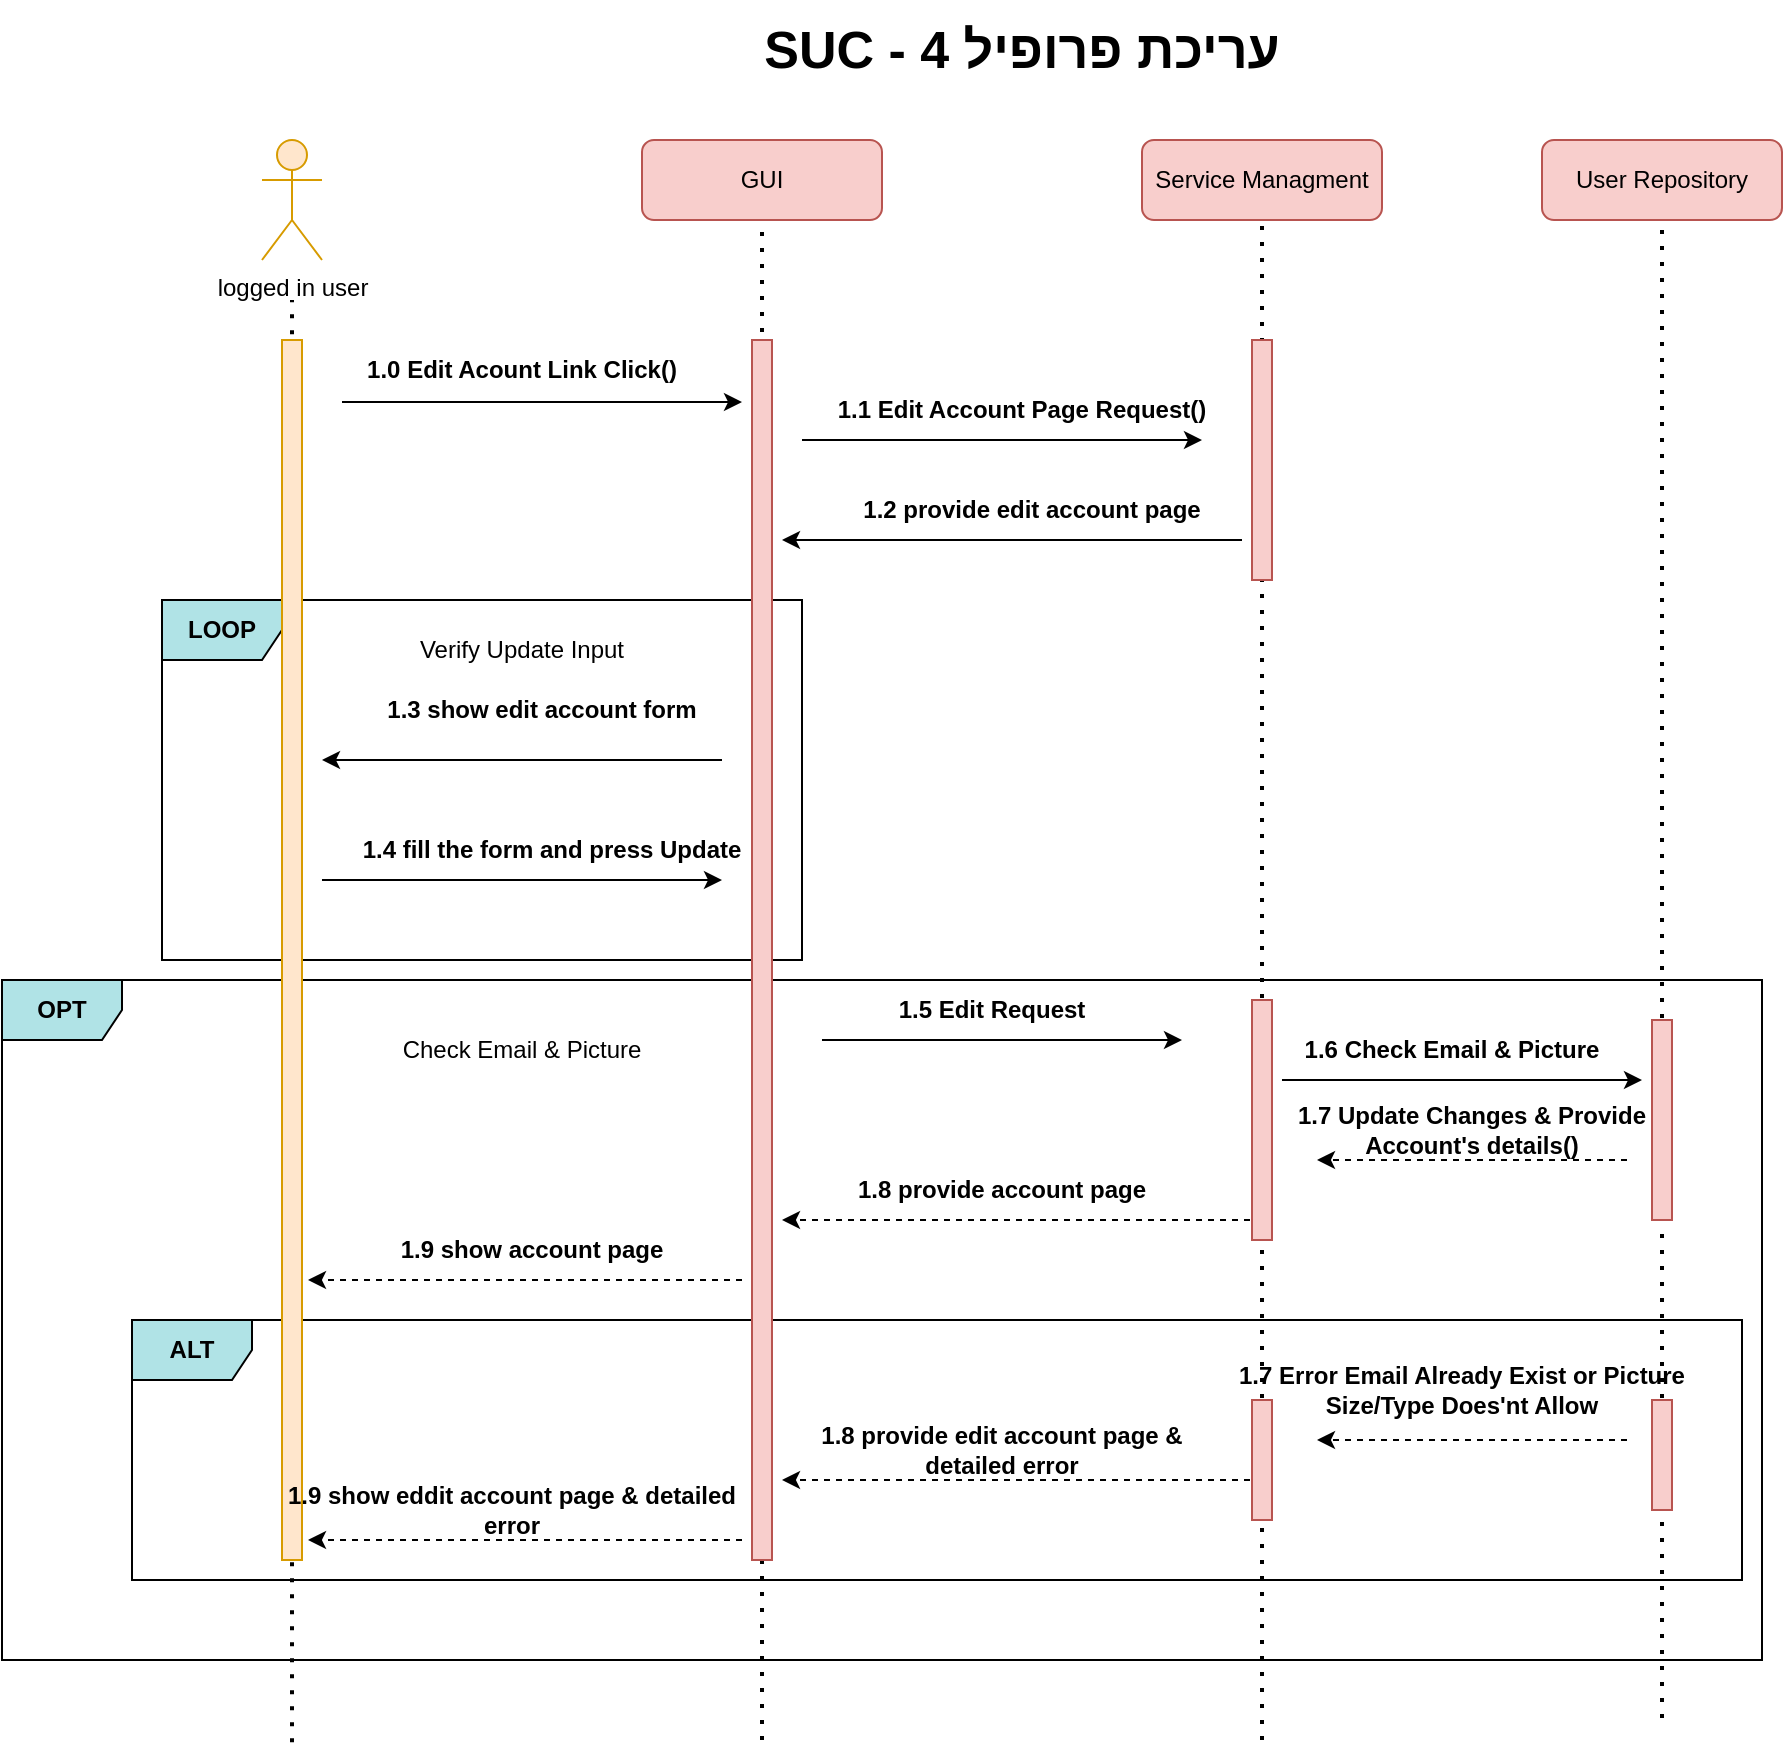 <mxfile version="15.4.0" type="device"><diagram id="YiJmThjZGXSXSClJC3qf" name="Page-1"><mxGraphModel dx="1851" dy="-585" grid="1" gridSize="10" guides="1" tooltips="1" connect="1" arrows="1" fold="1" page="1" pageScale="1" pageWidth="827" pageHeight="1169" math="0" shadow="0"><root><mxCell id="0"/><mxCell id="1" parent="0"/><mxCell id="JenL--nprDFJ7CL4QP4q-1" value="&lt;b&gt;ALT&lt;/b&gt;" style="shape=umlFrame;whiteSpace=wrap;html=1;rounded=0;shadow=0;glass=0;sketch=0;fontSize=12;strokeColor=#000000;fillColor=#b0e3e6;" parent="1" vertex="1"><mxGeometry x="-275" y="2790" width="805" height="130" as="geometry"/></mxCell><mxCell id="JenL--nprDFJ7CL4QP4q-2" value="&lt;b&gt;OPT&lt;/b&gt;" style="shape=umlFrame;whiteSpace=wrap;html=1;rounded=0;shadow=0;glass=0;sketch=0;fontSize=12;strokeColor=#000000;fillColor=#b0e3e6;" parent="1" vertex="1"><mxGeometry x="-340" y="2620" width="880" height="340" as="geometry"/></mxCell><mxCell id="JenL--nprDFJ7CL4QP4q-3" value="&lt;b&gt;LOOP&lt;/b&gt;" style="shape=umlFrame;whiteSpace=wrap;html=1;rounded=0;shadow=0;glass=0;sketch=0;fontSize=12;strokeColor=#000000;fillColor=#b0e3e6;" parent="1" vertex="1"><mxGeometry x="-260" y="2430" width="320" height="180" as="geometry"/></mxCell><mxCell id="JenL--nprDFJ7CL4QP4q-4" value="Service Managment" style="rounded=1;whiteSpace=wrap;html=1;fillColor=#f8cecc;strokeColor=#b85450;" parent="1" vertex="1"><mxGeometry x="230" y="2200" width="120" height="40" as="geometry"/></mxCell><mxCell id="JenL--nprDFJ7CL4QP4q-5" value="logged in user" style="shape=umlActor;verticalLabelPosition=bottom;verticalAlign=top;html=1;outlineConnect=0;fillColor=#ffe6cc;strokeColor=#d79b00;" parent="1" vertex="1"><mxGeometry x="-210" y="2200" width="30" height="60" as="geometry"/></mxCell><mxCell id="JenL--nprDFJ7CL4QP4q-6" value="User Repository" style="rounded=1;whiteSpace=wrap;html=1;fillColor=#f8cecc;strokeColor=#b85450;" parent="1" vertex="1"><mxGeometry x="430" y="2200" width="120" height="40" as="geometry"/></mxCell><mxCell id="JenL--nprDFJ7CL4QP4q-7" value="SUC - 4 עריכת פרופיל" style="text;html=1;strokeColor=none;fillColor=none;align=center;verticalAlign=middle;whiteSpace=wrap;rounded=0;fontStyle=1;fontSize=26;" parent="1" vertex="1"><mxGeometry x="21.25" y="2130" width="297.5" height="50" as="geometry"/></mxCell><mxCell id="JenL--nprDFJ7CL4QP4q-8" value="" style="endArrow=none;dashed=1;html=1;dashPattern=1 3;strokeWidth=2;rounded=0;fontSize=14;entryX=0.5;entryY=1;entryDx=0;entryDy=0;startArrow=none;" parent="1" source="JenL--nprDFJ7CL4QP4q-35" target="JenL--nprDFJ7CL4QP4q-4" edge="1"><mxGeometry width="50" height="50" relative="1" as="geometry"><mxPoint x="290" y="2870" as="sourcePoint"/><mxPoint x="340" y="2380" as="targetPoint"/></mxGeometry></mxCell><mxCell id="JenL--nprDFJ7CL4QP4q-9" value="" style="endArrow=none;dashed=1;html=1;dashPattern=1 3;strokeWidth=2;rounded=0;fontSize=14;entryX=0.5;entryY=1;entryDx=0;entryDy=0;startArrow=none;" parent="1" source="JenL--nprDFJ7CL4QP4q-20" target="JenL--nprDFJ7CL4QP4q-6" edge="1"><mxGeometry width="50" height="50" relative="1" as="geometry"><mxPoint x="490" y="2880" as="sourcePoint"/><mxPoint x="480" y="2330" as="targetPoint"/></mxGeometry></mxCell><mxCell id="JenL--nprDFJ7CL4QP4q-10" value="" style="endArrow=none;dashed=1;html=1;dashPattern=1 3;strokeWidth=2;rounded=0;fontSize=14;startArrow=none;" parent="1" edge="1"><mxGeometry width="50" height="50" relative="1" as="geometry"><mxPoint x="-195" y="3001.143" as="sourcePoint"/><mxPoint x="-195" y="2280" as="targetPoint"/></mxGeometry></mxCell><mxCell id="JenL--nprDFJ7CL4QP4q-11" value="" style="html=1;points=[];perimeter=orthogonalPerimeter;fontSize=14;fillColor=#ffe6cc;strokeColor=#d79b00;perimeterSpacing=1;rounded=0;shadow=0;glass=0;sketch=0;" parent="1" vertex="1"><mxGeometry x="-200" y="2300" width="10" height="610" as="geometry"/></mxCell><mxCell id="JenL--nprDFJ7CL4QP4q-12" value="" style="html=1;points=[];perimeter=orthogonalPerimeter;fontSize=14;fillColor=#f8cecc;strokeColor=#b85450;perimeterSpacing=1;rounded=0;shadow=0;glass=0;sketch=0;" parent="1" vertex="1"><mxGeometry x="285" y="2300" width="10" height="120" as="geometry"/></mxCell><mxCell id="JenL--nprDFJ7CL4QP4q-13" value="" style="endArrow=classic;html=1;rounded=0;fontSize=14;" parent="1" edge="1"><mxGeometry width="50" height="50" relative="1" as="geometry"><mxPoint x="-170" y="2331" as="sourcePoint"/><mxPoint x="30" y="2331" as="targetPoint"/></mxGeometry></mxCell><mxCell id="JenL--nprDFJ7CL4QP4q-14" value="&lt;font style=&quot;font-size: 12px&quot;&gt;1.0 Edit Acount Link Click()&lt;/font&gt;" style="text;html=1;strokeColor=none;fillColor=none;align=center;verticalAlign=middle;whiteSpace=wrap;rounded=0;shadow=0;glass=0;sketch=0;fontSize=12;fontStyle=1" parent="1" vertex="1"><mxGeometry x="-170" y="2310" width="180" height="10" as="geometry"/></mxCell><mxCell id="JenL--nprDFJ7CL4QP4q-15" value="" style="endArrow=classic;html=1;rounded=0;fontSize=14;" parent="1" edge="1"><mxGeometry width="50" height="50" relative="1" as="geometry"><mxPoint x="20" y="2510.0" as="sourcePoint"/><mxPoint x="-180" y="2510.0" as="targetPoint"/></mxGeometry></mxCell><mxCell id="JenL--nprDFJ7CL4QP4q-16" value="&lt;font style=&quot;font-size: 12px&quot;&gt;&lt;b style=&quot;font-size: 12px&quot;&gt;1.3 show edit account form&lt;/b&gt;&lt;/font&gt;" style="text;html=1;strokeColor=none;fillColor=none;align=center;verticalAlign=middle;whiteSpace=wrap;rounded=0;shadow=0;glass=0;sketch=0;fontSize=12;" parent="1" vertex="1"><mxGeometry x="-170" y="2480" width="200" height="10" as="geometry"/></mxCell><mxCell id="JenL--nprDFJ7CL4QP4q-17" value="" style="endArrow=classic;html=1;rounded=0;fontSize=14;exitX=0.983;exitY=0.038;exitDx=0;exitDy=0;exitPerimeter=0;" parent="1" edge="1"><mxGeometry width="50" height="50" relative="1" as="geometry"><mxPoint x="-180.004" y="2569.996" as="sourcePoint"/><mxPoint x="20" y="2570.0" as="targetPoint"/></mxGeometry></mxCell><mxCell id="JenL--nprDFJ7CL4QP4q-18" value="&lt;font style=&quot;font-size: 12px&quot;&gt;&lt;b style=&quot;font-size: 12px&quot;&gt;1.4 fill the form and press Update&lt;/b&gt;&lt;/font&gt;" style="text;html=1;strokeColor=none;fillColor=none;align=center;verticalAlign=middle;whiteSpace=wrap;rounded=0;shadow=0;glass=0;sketch=0;fontSize=12;" parent="1" vertex="1"><mxGeometry x="-180" y="2550" width="230" height="10" as="geometry"/></mxCell><mxCell id="JenL--nprDFJ7CL4QP4q-19" value="Verify Update Input" style="text;html=1;strokeColor=none;fillColor=none;align=center;verticalAlign=middle;whiteSpace=wrap;rounded=0;shadow=0;glass=0;sketch=0;fontSize=12;" parent="1" vertex="1"><mxGeometry x="-180" y="2450" width="200" height="10" as="geometry"/></mxCell><mxCell id="JenL--nprDFJ7CL4QP4q-20" value="" style="html=1;points=[];perimeter=orthogonalPerimeter;fontSize=14;fillColor=#f8cecc;strokeColor=#b85450;perimeterSpacing=1;rounded=0;shadow=0;glass=0;sketch=0;" parent="1" vertex="1"><mxGeometry x="485" y="2640" width="10" height="100" as="geometry"/></mxCell><mxCell id="JenL--nprDFJ7CL4QP4q-21" value="" style="endArrow=none;dashed=1;html=1;dashPattern=1 3;strokeWidth=2;rounded=0;fontSize=14;entryX=0.5;entryY=1;entryDx=0;entryDy=0;startArrow=none;" parent="1" source="JenL--nprDFJ7CL4QP4q-48" target="JenL--nprDFJ7CL4QP4q-20" edge="1"><mxGeometry width="50" height="50" relative="1" as="geometry"><mxPoint x="490" y="2989" as="sourcePoint"/><mxPoint x="485" y="2349" as="targetPoint"/></mxGeometry></mxCell><mxCell id="JenL--nprDFJ7CL4QP4q-22" value="GUI" style="rounded=1;whiteSpace=wrap;html=1;fillColor=#f8cecc;strokeColor=#b85450;" parent="1" vertex="1"><mxGeometry x="-20" y="2200" width="120" height="40" as="geometry"/></mxCell><mxCell id="JenL--nprDFJ7CL4QP4q-23" value="" style="endArrow=none;dashed=1;html=1;dashPattern=1 3;strokeWidth=2;rounded=0;fontSize=14;startArrow=none;" parent="1" target="JenL--nprDFJ7CL4QP4q-22" edge="1"><mxGeometry width="50" height="50" relative="1" as="geometry"><mxPoint x="40" y="3000.0" as="sourcePoint"/><mxPoint x="-130" y="2320" as="targetPoint"/></mxGeometry></mxCell><mxCell id="JenL--nprDFJ7CL4QP4q-24" value="" style="html=1;points=[];perimeter=orthogonalPerimeter;fontSize=14;fillColor=#f8cecc;strokeColor=#b85450;perimeterSpacing=1;rounded=0;shadow=0;glass=0;sketch=0;" parent="1" vertex="1"><mxGeometry x="35" y="2300" width="10" height="610" as="geometry"/></mxCell><mxCell id="JenL--nprDFJ7CL4QP4q-25" value="" style="endArrow=classic;html=1;rounded=0;fontSize=14;" parent="1" edge="1"><mxGeometry width="50" height="50" relative="1" as="geometry"><mxPoint x="60" y="2350" as="sourcePoint"/><mxPoint x="260" y="2350" as="targetPoint"/></mxGeometry></mxCell><mxCell id="JenL--nprDFJ7CL4QP4q-26" value="&lt;font style=&quot;font-size: 12px&quot;&gt;1.1 Edit Account Page Request()&lt;/font&gt;" style="text;html=1;strokeColor=none;fillColor=none;align=center;verticalAlign=middle;whiteSpace=wrap;rounded=0;shadow=0;glass=0;sketch=0;fontSize=12;fontStyle=1" parent="1" vertex="1"><mxGeometry x="70" y="2330" width="200" height="10" as="geometry"/></mxCell><mxCell id="JenL--nprDFJ7CL4QP4q-27" value="" style="endArrow=classic;html=1;rounded=0;fontSize=14;" parent="1" edge="1"><mxGeometry width="50" height="50" relative="1" as="geometry"><mxPoint x="280" y="2400" as="sourcePoint"/><mxPoint x="50" y="2400" as="targetPoint"/></mxGeometry></mxCell><mxCell id="JenL--nprDFJ7CL4QP4q-28" value="&lt;font style=&quot;font-size: 12px&quot;&gt;&lt;b style=&quot;font-size: 12px&quot;&gt;1.2 provide edit account page&lt;/b&gt;&lt;/font&gt;" style="text;html=1;strokeColor=none;fillColor=none;align=center;verticalAlign=middle;whiteSpace=wrap;rounded=0;shadow=0;glass=0;sketch=0;fontSize=12;" parent="1" vertex="1"><mxGeometry x="60" y="2380" width="230" height="10" as="geometry"/></mxCell><mxCell id="JenL--nprDFJ7CL4QP4q-29" value="" style="endArrow=classic;html=1;rounded=0;fontSize=14;exitX=0.983;exitY=0.038;exitDx=0;exitDy=0;exitPerimeter=0;" parent="1" edge="1"><mxGeometry width="50" height="50" relative="1" as="geometry"><mxPoint x="69.996" y="2649.996" as="sourcePoint"/><mxPoint x="250" y="2650.0" as="targetPoint"/></mxGeometry></mxCell><mxCell id="JenL--nprDFJ7CL4QP4q-30" value="&lt;font style=&quot;font-size: 12px&quot;&gt;&lt;b style=&quot;font-size: 12px&quot;&gt;1.5 Edit Request&lt;/b&gt;&lt;/font&gt;" style="text;html=1;strokeColor=none;fillColor=none;align=center;verticalAlign=middle;whiteSpace=wrap;rounded=0;shadow=0;glass=0;sketch=0;fontSize=12;" parent="1" vertex="1"><mxGeometry x="40" y="2630" width="230" height="10" as="geometry"/></mxCell><mxCell id="JenL--nprDFJ7CL4QP4q-31" value="" style="endArrow=classic;html=1;rounded=0;fontSize=14;exitX=0.983;exitY=0.038;exitDx=0;exitDy=0;exitPerimeter=0;" parent="1" edge="1"><mxGeometry width="50" height="50" relative="1" as="geometry"><mxPoint x="299.996" y="2669.996" as="sourcePoint"/><mxPoint x="480" y="2670.0" as="targetPoint"/></mxGeometry></mxCell><mxCell id="JenL--nprDFJ7CL4QP4q-32" value="&lt;font style=&quot;font-size: 12px&quot;&gt;&lt;b style=&quot;font-size: 12px&quot;&gt;1.6 Check Email &amp;amp; Picture&lt;/b&gt;&lt;/font&gt;" style="text;html=1;strokeColor=none;fillColor=none;align=center;verticalAlign=middle;whiteSpace=wrap;rounded=0;shadow=0;glass=0;sketch=0;fontSize=12;" parent="1" vertex="1"><mxGeometry x="270" y="2650" width="230" height="10" as="geometry"/></mxCell><mxCell id="JenL--nprDFJ7CL4QP4q-33" value="&lt;font style=&quot;font-size: 12px&quot;&gt;&lt;b style=&quot;font-size: 12px&quot;&gt;1.7 Update Changes &amp;amp; Provide Account's details()&lt;/b&gt;&lt;/font&gt;" style="text;html=1;strokeColor=none;fillColor=none;align=center;verticalAlign=middle;whiteSpace=wrap;rounded=0;shadow=0;glass=0;sketch=0;fontSize=12;" parent="1" vertex="1"><mxGeometry x="280" y="2690" width="230" height="10" as="geometry"/></mxCell><mxCell id="JenL--nprDFJ7CL4QP4q-34" value="" style="endArrow=classic;html=1;rounded=0;fontSize=14;dashed=1;" parent="1" edge="1"><mxGeometry width="50" height="50" relative="1" as="geometry"><mxPoint x="472.5" y="2710.0" as="sourcePoint"/><mxPoint x="317.5" y="2710.0" as="targetPoint"/></mxGeometry></mxCell><mxCell id="JenL--nprDFJ7CL4QP4q-35" value="" style="html=1;points=[];perimeter=orthogonalPerimeter;fontSize=14;fillColor=#f8cecc;strokeColor=#b85450;perimeterSpacing=1;rounded=0;shadow=0;glass=0;sketch=0;" parent="1" vertex="1"><mxGeometry x="285" y="2630" width="10" height="120" as="geometry"/></mxCell><mxCell id="JenL--nprDFJ7CL4QP4q-36" value="" style="endArrow=none;dashed=1;html=1;dashPattern=1 3;strokeWidth=2;rounded=0;fontSize=14;entryX=0.5;entryY=1;entryDx=0;entryDy=0;startArrow=none;" parent="1" source="JenL--nprDFJ7CL4QP4q-50" target="JenL--nprDFJ7CL4QP4q-35" edge="1"><mxGeometry width="50" height="50" relative="1" as="geometry"><mxPoint x="290" y="3000" as="sourcePoint"/><mxPoint x="290" y="2240" as="targetPoint"/></mxGeometry></mxCell><mxCell id="JenL--nprDFJ7CL4QP4q-37" value="" style="endArrow=classic;html=1;rounded=0;fontSize=14;dashed=1;" parent="1" source="JenL--nprDFJ7CL4QP4q-35" edge="1"><mxGeometry width="50" height="50" relative="1" as="geometry"><mxPoint x="205" y="2740" as="sourcePoint"/><mxPoint x="50" y="2740.0" as="targetPoint"/></mxGeometry></mxCell><mxCell id="JenL--nprDFJ7CL4QP4q-38" value="&lt;font style=&quot;font-size: 12px&quot;&gt;&lt;b style=&quot;font-size: 12px&quot;&gt;1.8 provide account page&lt;/b&gt;&lt;/font&gt;" style="text;html=1;strokeColor=none;fillColor=none;align=center;verticalAlign=middle;whiteSpace=wrap;rounded=0;shadow=0;glass=0;sketch=0;fontSize=12;" parent="1" vertex="1"><mxGeometry x="45" y="2720" width="230" height="10" as="geometry"/></mxCell><mxCell id="JenL--nprDFJ7CL4QP4q-39" value="" style="endArrow=classic;html=1;rounded=0;fontSize=14;dashed=1;" parent="1" edge="1"><mxGeometry width="50" height="50" relative="1" as="geometry"><mxPoint x="30" y="2770.0" as="sourcePoint"/><mxPoint x="-187" y="2770.0" as="targetPoint"/></mxGeometry></mxCell><mxCell id="JenL--nprDFJ7CL4QP4q-40" value="&lt;font style=&quot;font-size: 12px&quot;&gt;&lt;b style=&quot;font-size: 12px&quot;&gt;1.9 show account page&lt;/b&gt;&lt;/font&gt;" style="text;html=1;strokeColor=none;fillColor=none;align=center;verticalAlign=middle;whiteSpace=wrap;rounded=0;shadow=0;glass=0;sketch=0;fontSize=12;" parent="1" vertex="1"><mxGeometry x="-190" y="2750" width="230" height="10" as="geometry"/></mxCell><mxCell id="JenL--nprDFJ7CL4QP4q-41" value="Check Email &amp;amp; Picture" style="text;html=1;strokeColor=none;fillColor=none;align=center;verticalAlign=middle;whiteSpace=wrap;rounded=0;shadow=0;glass=0;sketch=0;fontSize=12;" parent="1" vertex="1"><mxGeometry x="-180" y="2650" width="200" height="10" as="geometry"/></mxCell><mxCell id="JenL--nprDFJ7CL4QP4q-42" value="" style="endArrow=classic;html=1;rounded=0;fontSize=14;dashed=1;" parent="1" edge="1"><mxGeometry width="50" height="50" relative="1" as="geometry"><mxPoint x="472.5" y="2850.0" as="sourcePoint"/><mxPoint x="317.5" y="2850.0" as="targetPoint"/></mxGeometry></mxCell><mxCell id="JenL--nprDFJ7CL4QP4q-43" value="&lt;font style=&quot;font-size: 12px&quot;&gt;&lt;b style=&quot;font-size: 12px&quot;&gt;1.7 Error Email Already Exist or Picture Size/Type Does'nt Allow&lt;/b&gt;&lt;/font&gt;" style="text;html=1;strokeColor=none;fillColor=none;align=center;verticalAlign=middle;whiteSpace=wrap;rounded=0;shadow=0;glass=0;sketch=0;fontSize=12;" parent="1" vertex="1"><mxGeometry x="275" y="2820" width="230" height="10" as="geometry"/></mxCell><mxCell id="JenL--nprDFJ7CL4QP4q-44" value="" style="endArrow=classic;html=1;rounded=0;fontSize=14;dashed=1;" parent="1" edge="1"><mxGeometry width="50" height="50" relative="1" as="geometry"><mxPoint x="284" y="2870.0" as="sourcePoint"/><mxPoint x="50" y="2870.0" as="targetPoint"/></mxGeometry></mxCell><mxCell id="JenL--nprDFJ7CL4QP4q-45" value="&lt;font style=&quot;font-size: 12px&quot;&gt;&lt;b style=&quot;font-size: 12px&quot;&gt;1.8 provide edit account page &amp;amp; detailed error&lt;/b&gt;&lt;/font&gt;" style="text;html=1;strokeColor=none;fillColor=none;align=center;verticalAlign=middle;whiteSpace=wrap;rounded=0;shadow=0;glass=0;sketch=0;fontSize=12;" parent="1" vertex="1"><mxGeometry x="45" y="2850" width="230" height="10" as="geometry"/></mxCell><mxCell id="JenL--nprDFJ7CL4QP4q-46" value="" style="endArrow=classic;html=1;rounded=0;fontSize=14;dashed=1;" parent="1" edge="1"><mxGeometry width="50" height="50" relative="1" as="geometry"><mxPoint x="30" y="2900.0" as="sourcePoint"/><mxPoint x="-187" y="2900.0" as="targetPoint"/></mxGeometry></mxCell><mxCell id="JenL--nprDFJ7CL4QP4q-47" value="&lt;font style=&quot;font-size: 12px&quot;&gt;&lt;b style=&quot;font-size: 12px&quot;&gt;1.9 show eddit account page &amp;amp; detailed error&lt;/b&gt;&lt;/font&gt;" style="text;html=1;strokeColor=none;fillColor=none;align=center;verticalAlign=middle;whiteSpace=wrap;rounded=0;shadow=0;glass=0;sketch=0;fontSize=12;" parent="1" vertex="1"><mxGeometry x="-200" y="2880" width="230" height="10" as="geometry"/></mxCell><mxCell id="JenL--nprDFJ7CL4QP4q-48" value="" style="html=1;points=[];perimeter=orthogonalPerimeter;fontSize=14;fillColor=#f8cecc;strokeColor=#b85450;perimeterSpacing=1;rounded=0;shadow=0;glass=0;sketch=0;" parent="1" vertex="1"><mxGeometry x="485" y="2830" width="10" height="55" as="geometry"/></mxCell><mxCell id="JenL--nprDFJ7CL4QP4q-49" value="" style="endArrow=none;dashed=1;html=1;dashPattern=1 3;strokeWidth=2;rounded=0;fontSize=14;entryX=0.5;entryY=1;entryDx=0;entryDy=0;" parent="1" target="JenL--nprDFJ7CL4QP4q-48" edge="1"><mxGeometry width="50" height="50" relative="1" as="geometry"><mxPoint x="490" y="2989" as="sourcePoint"/><mxPoint x="490" y="2741" as="targetPoint"/></mxGeometry></mxCell><mxCell id="JenL--nprDFJ7CL4QP4q-50" value="" style="html=1;points=[];perimeter=orthogonalPerimeter;fontSize=14;fillColor=#f8cecc;strokeColor=#b85450;perimeterSpacing=1;rounded=0;shadow=0;glass=0;sketch=0;" parent="1" vertex="1"><mxGeometry x="285" y="2830" width="10" height="60" as="geometry"/></mxCell><mxCell id="JenL--nprDFJ7CL4QP4q-51" value="" style="endArrow=none;dashed=1;html=1;dashPattern=1 3;strokeWidth=2;rounded=0;fontSize=14;entryX=0.5;entryY=1;entryDx=0;entryDy=0;startArrow=none;" parent="1" target="JenL--nprDFJ7CL4QP4q-50" edge="1"><mxGeometry width="50" height="50" relative="1" as="geometry"><mxPoint x="290" y="3000.0" as="sourcePoint"/><mxPoint x="290" y="2751" as="targetPoint"/></mxGeometry></mxCell></root></mxGraphModel></diagram></mxfile>